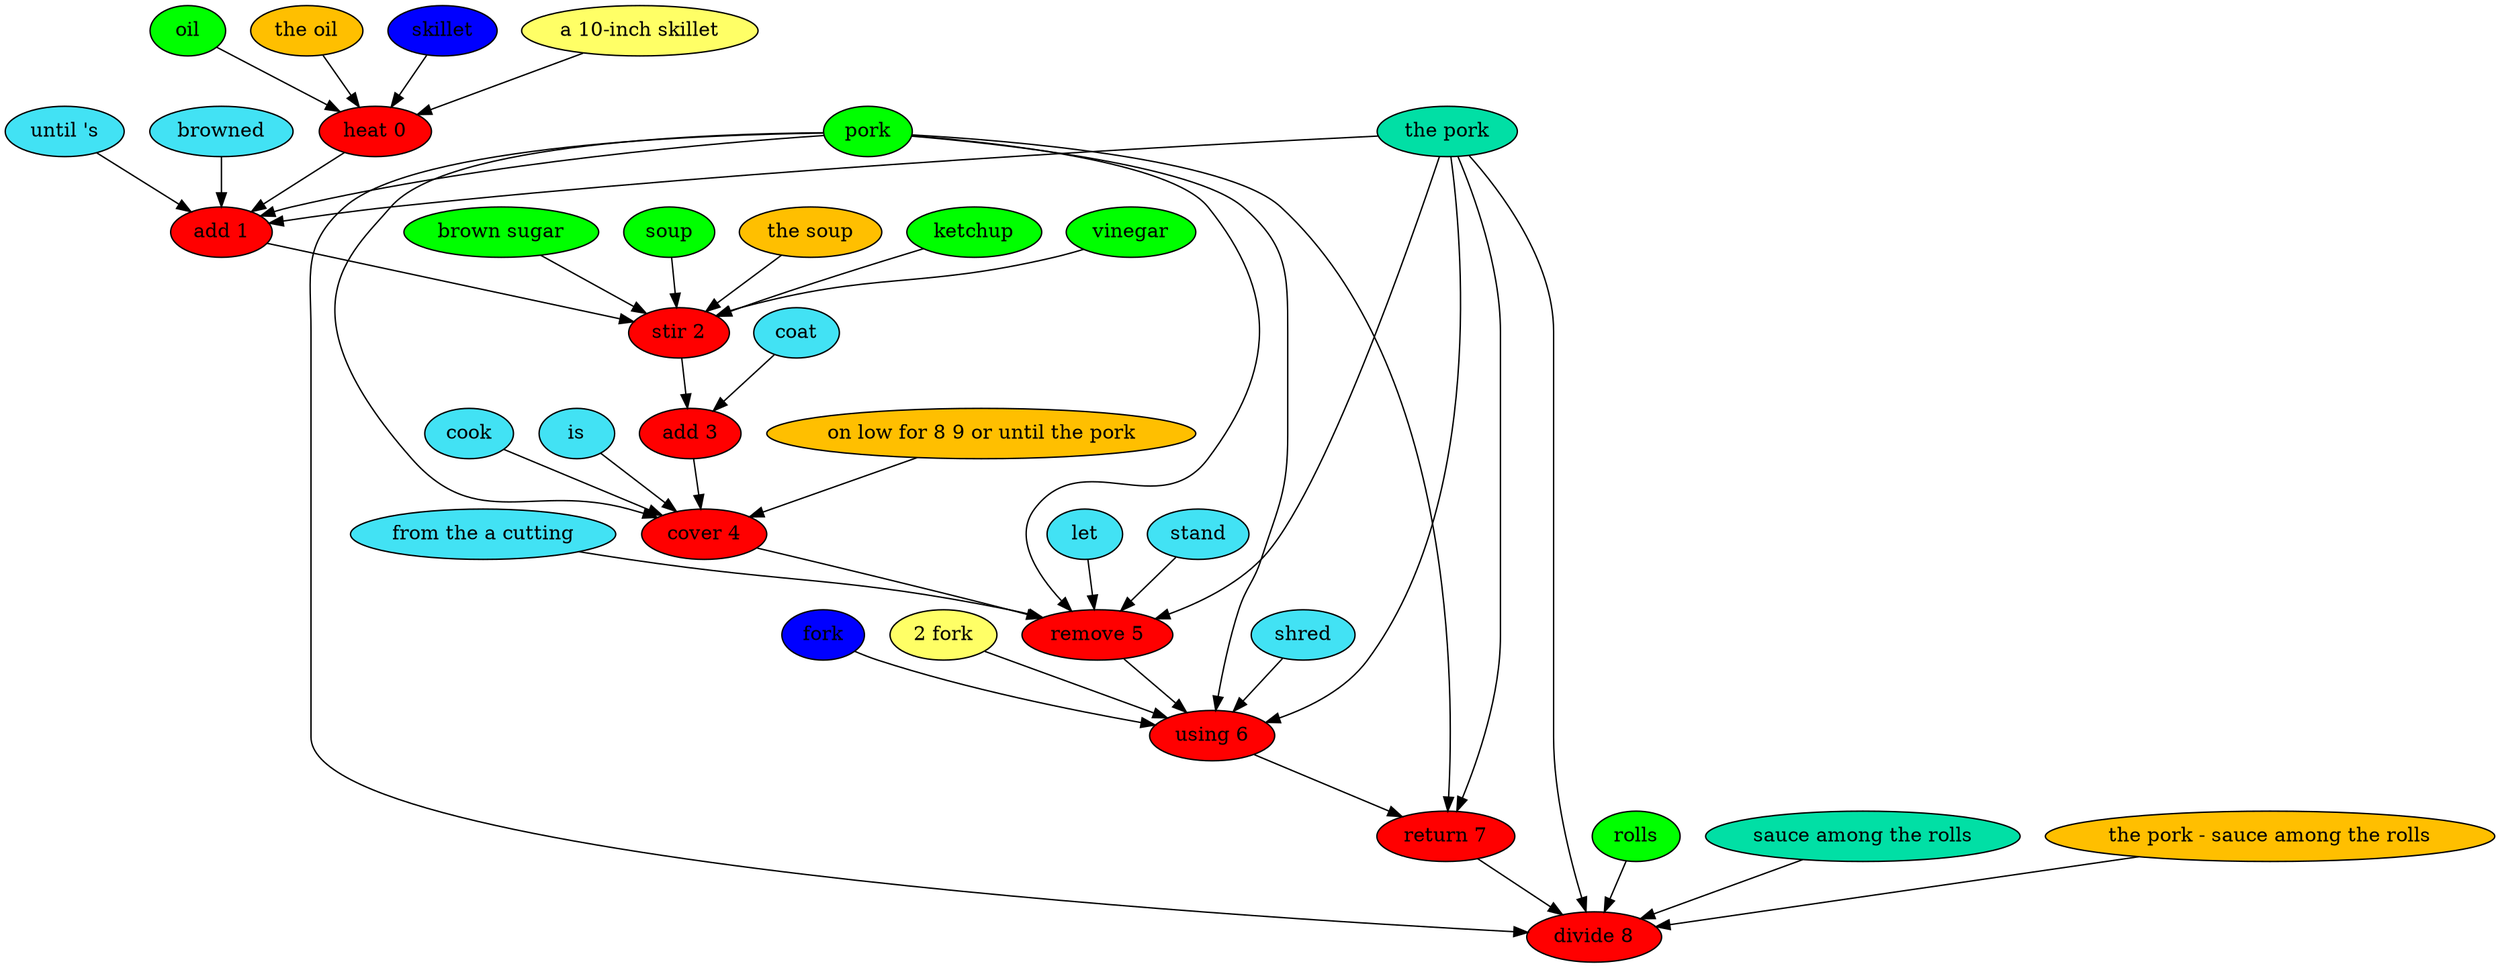 digraph G {
"heat 0" [style=filled, fillcolor=red];
oil [style=filled, fillcolor=green];
oil -> "heat 0";
"the oil" [style=filled, fillcolor="#01DFA5"];
"the oil" -> "heat 0";
skillet [style=filled, fillcolor="#0000ff"];
skillet -> "heat 0";
"a 10-inch skillet" [style=filled, fillcolor="#ffff66"];
"a 10-inch skillet" -> "heat 0";
"the oil" [style=filled, fillcolor="#FFBF00"];
"add 1" [style=filled, fillcolor=red];
"until 's" [style=filled, fillcolor="#42e2f4"];
"until 's" -> "add 1";
browned [style=filled, fillcolor="#42e2f4"];
browned -> "add 1";
pork [style=filled, fillcolor=green];
pork -> "add 1";
"the pork" [style=filled, fillcolor="#01DFA5"];
"the pork" -> "add 1";
"the pork" [style=filled, fillcolor="#FFBF00"];
"stir 2" [style=filled, fillcolor=red];
soup [style=filled, fillcolor=green];
soup -> "stir 2";
"the soup" [style=filled, fillcolor="#01DFA5"];
"the soup" -> "stir 2";
ketchup [style=filled, fillcolor=green];
ketchup -> "stir 2";
vinegar [style=filled, fillcolor=green];
vinegar -> "stir 2";
"brown sugar" [style=filled, fillcolor=green];
"brown sugar" -> "stir 2";
"the soup" [style=filled, fillcolor="#FFBF00"];
"add 3" [style=filled, fillcolor=red];
coat [style=filled, fillcolor="#42e2f4"];
coat -> "add 3";
pork [style=filled, fillcolor=green];
"the pork" [style=filled, fillcolor="#01DFA5"];
"the pork" [style=filled, fillcolor="#FFBF00"];
"cover 4" [style=filled, fillcolor=red];
cook [style=filled, fillcolor="#42e2f4"];
cook -> "cover 4";
is [style=filled, fillcolor="#42e2f4"];
is -> "cover 4";
pork [style=filled, fillcolor=green];
pork -> "cover 4";
"on low for 8 9 or until the pork" [style=filled, fillcolor="#01DFA5"];
"on low for 8 9 or until the pork" -> "cover 4";
"on low for 8 9 or until the pork" [style=filled, fillcolor="#FFBF00"];
"remove 5" [style=filled, fillcolor=red];
"from the a cutting" [style=filled, fillcolor="#42e2f4"];
"from the a cutting" -> "remove 5";
let [style=filled, fillcolor="#42e2f4"];
let -> "remove 5";
stand [style=filled, fillcolor="#42e2f4"];
stand -> "remove 5";
pork [style=filled, fillcolor=green];
pork -> "remove 5";
"the pork" [style=filled, fillcolor="#01DFA5"];
"the pork" -> "remove 5";
"the pork" [style=filled, fillcolor="#FFBF00"];
"using 6" [style=filled, fillcolor=red];
shred [style=filled, fillcolor="#42e2f4"];
shred -> "using 6";
pork [style=filled, fillcolor=green];
pork -> "using 6";
"the pork" [style=filled, fillcolor="#01DFA5"];
"the pork" -> "using 6";
fork [style=filled, fillcolor="#0000ff"];
fork -> "using 6";
"2 fork" [style=filled, fillcolor="#ffff66"];
"2 fork" -> "using 6";
"the pork" [style=filled, fillcolor="#FFBF00"];
"return 7" [style=filled, fillcolor=red];
pork [style=filled, fillcolor=green];
pork -> "return 7";
"the pork" [style=filled, fillcolor="#01DFA5"];
"the pork" -> "return 7";
"the pork" [style=filled, fillcolor="#FFBF00"];
"divide 8" [style=filled, fillcolor=red];
pork [style=filled, fillcolor=green];
pork -> "divide 8";
"the pork" [style=filled, fillcolor="#01DFA5"];
"the pork" -> "divide 8";
rolls [style=filled, fillcolor=green];
rolls -> "divide 8";
"sauce among the rolls" [style=filled, fillcolor="#01DFA5"];
"sauce among the rolls" -> "divide 8";
"the pork - sauce among the rolls" [style=filled, fillcolor="#FFBF00"];
"the pork - sauce among the rolls" -> "divide 8";
"heat 0" -> "add 1";
"add 1" -> "stir 2";
"stir 2" -> "add 3";
"add 3" -> "cover 4";
"cover 4" -> "remove 5";
"remove 5" -> "using 6";
"using 6" -> "return 7";
"return 7" -> "divide 8";
}
